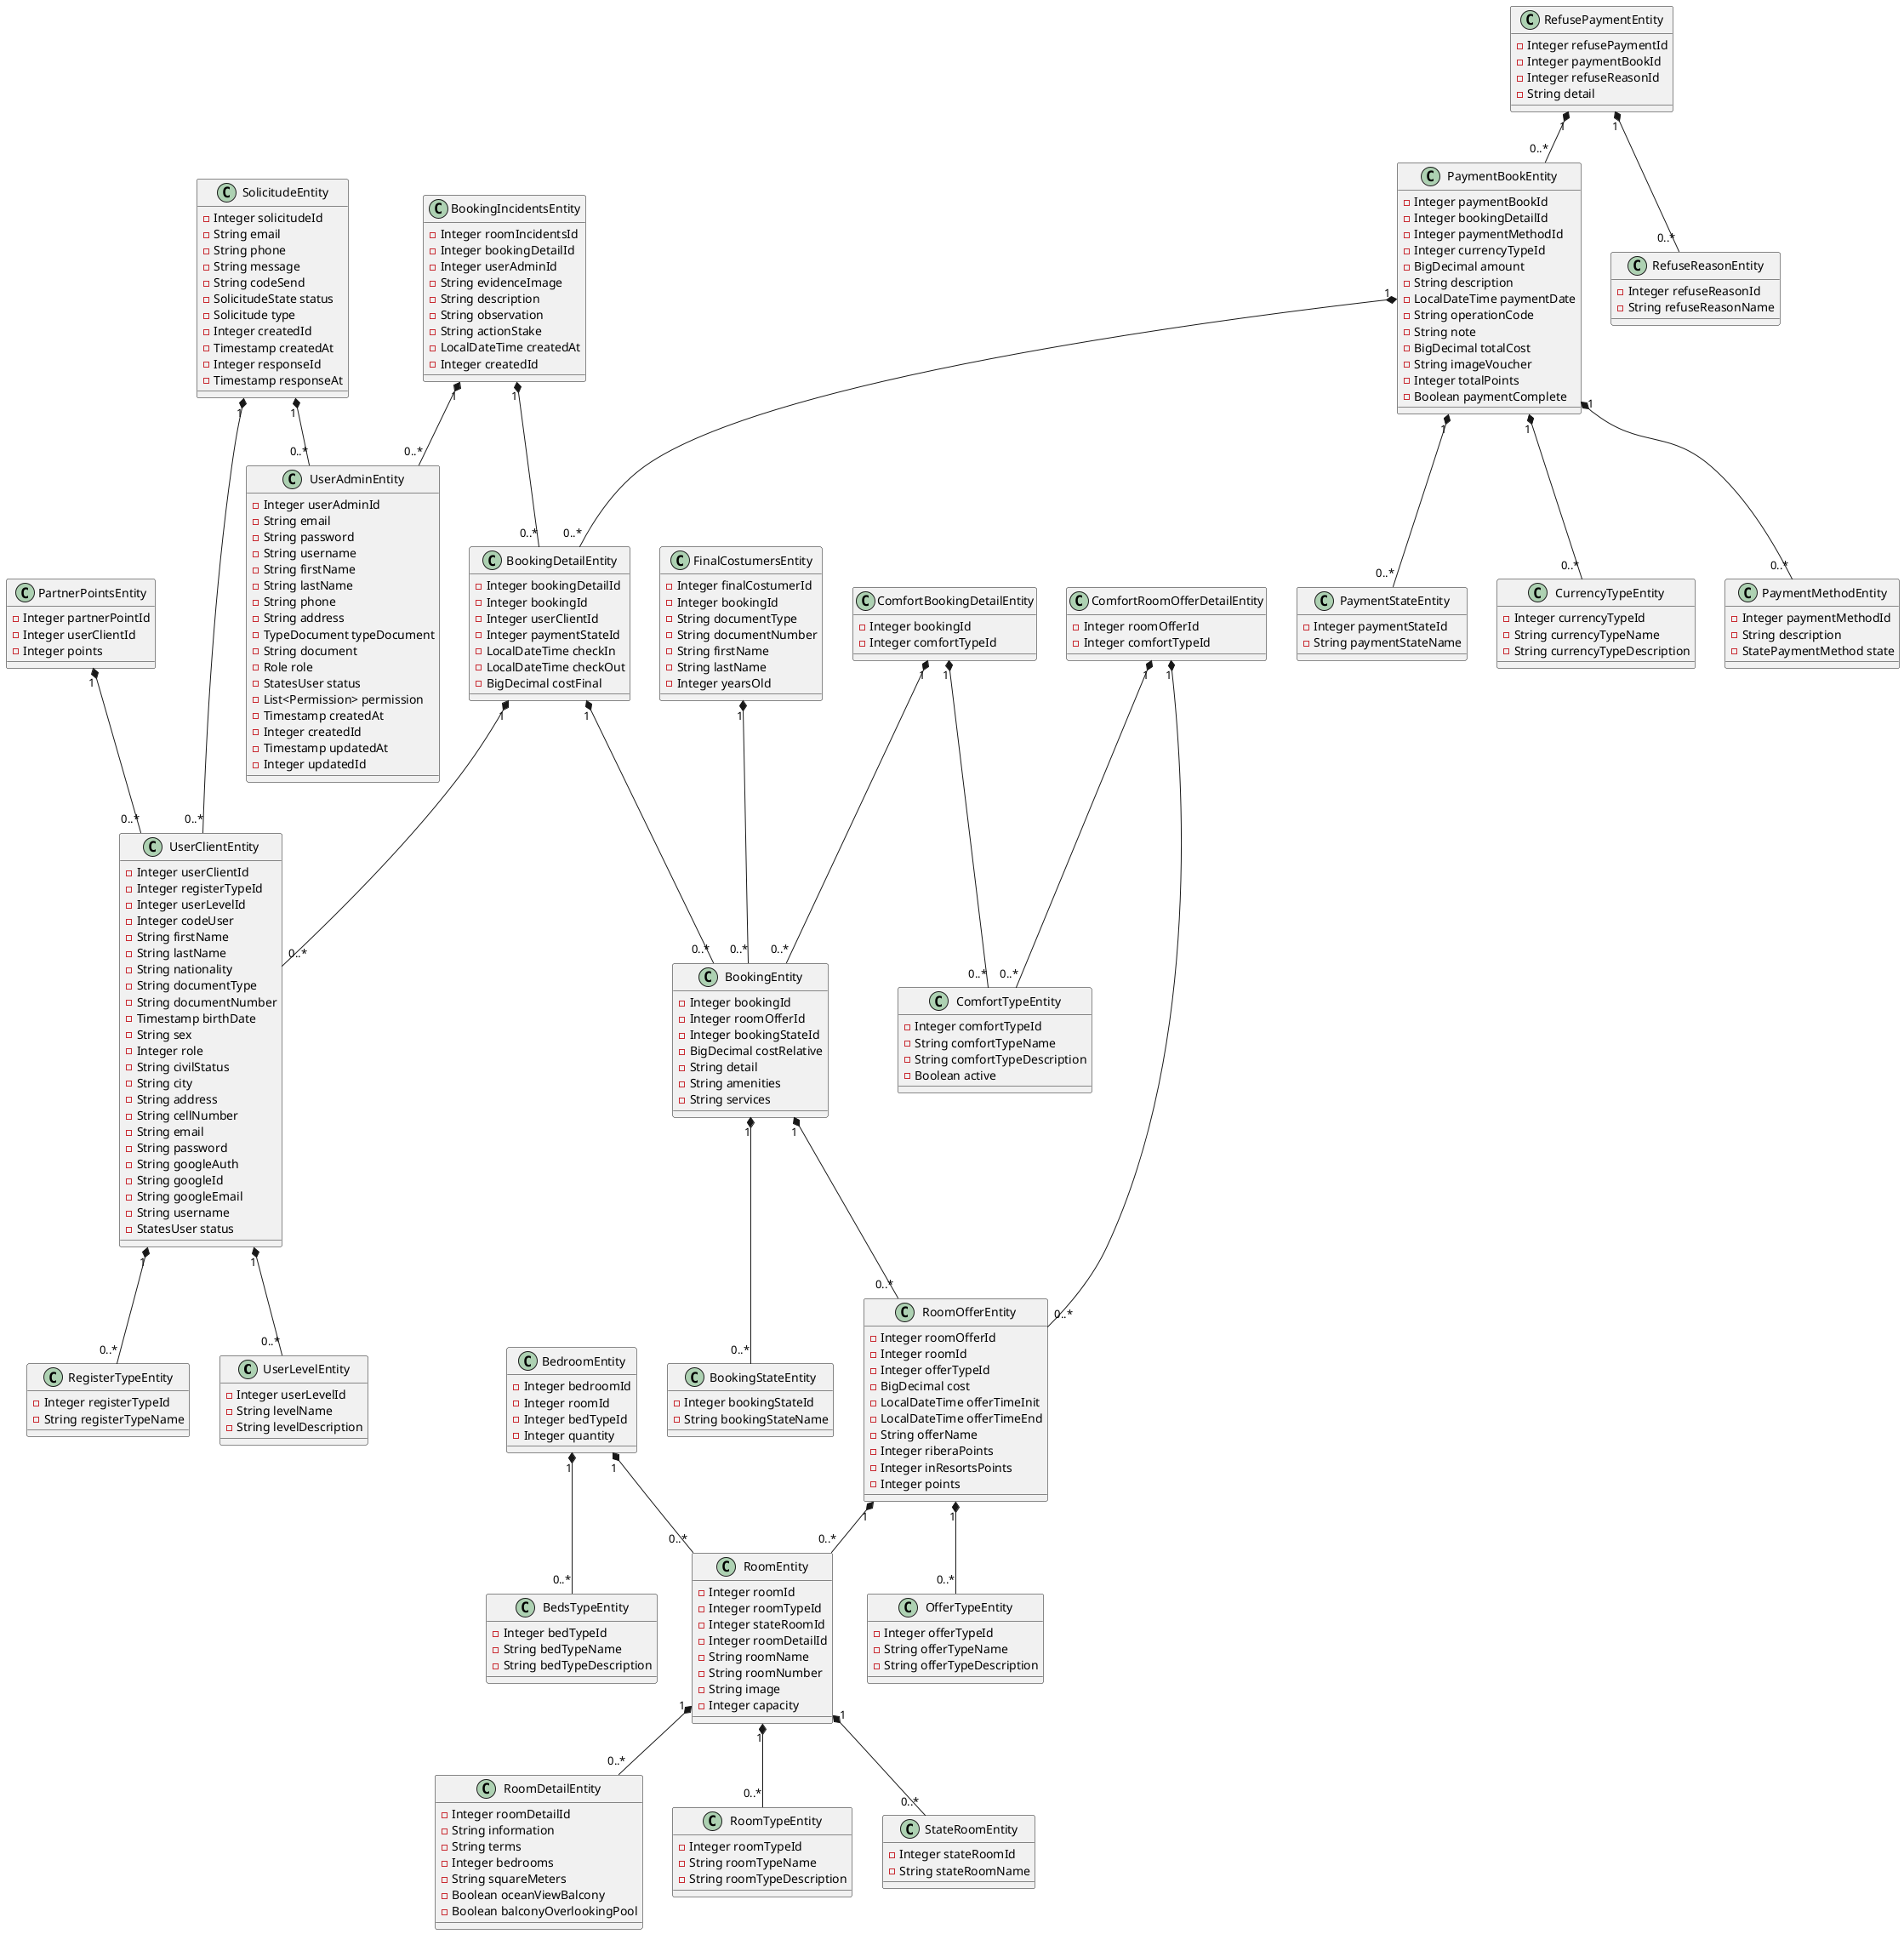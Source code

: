 @startuml

class UserLevelEntity {
    -Integer userLevelId
    -String levelName
    -String levelDescription
}

class RoomDetailEntity {
    -Integer roomDetailId
    -String information
    -String terms
    -Integer bedrooms
    -String squareMeters
    -Boolean oceanViewBalcony
    -Boolean balconyOverlookingPool
}

class RoomTypeEntity {
    -Integer roomTypeId
    -String roomTypeName
    -String roomTypeDescription
}

class StateRoomEntity {
    -Integer stateRoomId
    -String stateRoomName
}

class RoomEntity {
    -Integer roomId
    -Integer roomTypeId
    -Integer stateRoomId
    -Integer roomDetailId
    -String roomName
    -String roomNumber
    -String image
    -Integer capacity
}

class OfferTypeEntity {
    -Integer offerTypeId
    -String offerTypeName
    -String offerTypeDescription
}

class RoomOfferEntity {
    -Integer roomOfferId
    -Integer roomId
    -Integer offerTypeId
    -BigDecimal cost
    -LocalDateTime offerTimeInit
    -LocalDateTime offerTimeEnd
    -String offerName
    -Integer riberaPoints
    -Integer inResortsPoints
    -Integer points
}

class BookingStateEntity {
    -Integer bookingStateId
    -String bookingStateName
}

class BookingEntity {
    -Integer bookingId
    -Integer roomOfferId
    -Integer bookingStateId
    -BigDecimal costRelative
    -String detail
    -String amenities
    -String services
}

class ComfortTypeEntity {
    -Integer comfortTypeId
    -String comfortTypeName
    -String comfortTypeDescription
    -Boolean active
}

class ComfortBookingDetailEntity {
    -Integer bookingId
    -Integer comfortTypeId
}

class FinalCostumersEntity {
    -Integer finalCostumerId
    -Integer bookingId
    -String documentType
    -String documentNumber
    -String firstName
    -String lastName
    -Integer yearsOld
}

class PaymentMethodEntity {
    -Integer paymentMethodId
    -String description
    -StatePaymentMethod state
}

class PaymentStateEntity {
    -Integer paymentStateId
    -String paymentStateName
}

class RegisterTypeEntity {
    -Integer registerTypeId
    -String registerTypeName
}

class UserAdminEntity {
    -Integer userAdminId
    -String email
    -String password
    -String username
    -String firstName
    -String lastName
    -String phone
    -String address
    -TypeDocument typeDocument
    -String document
    -Role role
    -StatesUser status
    -List<Permission> permission
    -Timestamp createdAt
    -Integer createdId
    -Timestamp updatedAt
    -Integer updatedId
}

class UserClientEntity {
    -Integer userClientId
    -Integer registerTypeId
    -Integer userLevelId
    -Integer codeUser
    -String firstName
    -String lastName
    -String nationality
    -String documentType
    -String documentNumber
    -Timestamp birthDate
    -String sex
    -Integer role
    -String civilStatus
    -String city
    -String address
    -String cellNumber
    -String email
    -String password
    -String googleAuth
    -String googleId
    -String googleEmail
    -String username
    -StatesUser status
}

class PartnerPointsEntity {
    -Integer partnerPointId
    -Integer userClientId
    -Integer points
}

class BookingDetailEntity {
    -Integer bookingDetailId
    -Integer bookingId
    -Integer userClientId
    -Integer paymentStateId
    -LocalDateTime checkIn
    -LocalDateTime checkOut
    -BigDecimal costFinal
}

class BookingIncidentsEntity {
    -Integer roomIncidentsId
    -Integer bookingDetailId
    -Integer userAdminId
    -String evidenceImage
    -String description
    -String observation
    -String actionStake
    -LocalDateTime createdAt
    -Integer createdId
}

class RefuseReasonEntity {
    -Integer refuseReasonId
    -String refuseReasonName
}

class CurrencyTypeEntity {
    -Integer currencyTypeId
    -String currencyTypeName
    -String currencyTypeDescription
}

class PaymentBookEntity {
    -Integer paymentBookId
    -Integer bookingDetailId
    -Integer paymentMethodId
    -Integer currencyTypeId
    -BigDecimal amount
    -String description
    -LocalDateTime paymentDate
    -String operationCode
    -String note
    -BigDecimal totalCost
    -String imageVoucher
    -Integer totalPoints
    -Boolean paymentComplete
}

class RefusePaymentEntity {
    -Integer refusePaymentId
    -Integer paymentBookId
    -Integer refuseReasonId
    -String detail
}

class ComfortRoomOfferDetailEntity {
    -Integer roomOfferId
    -Integer comfortTypeId
}

class BedsTypeEntity {
    -Integer bedTypeId
    -String bedTypeName
    -String bedTypeDescription
}

class BedroomEntity {
    -Integer bedroomId
    -Integer roomId
    -Integer bedTypeId
    -Integer quantity
}

class SolicitudeEntity {
    -Integer solicitudeId
    -String email
    -String phone
    -String message
    -String codeSend
    -SolicitudeState status
    -Solicitude type
    -Integer createdId
    -Timestamp createdAt
    -Integer responseId
    -Timestamp responseAt
}

PartnerPointsEntity "1" *-- "0..*" UserClientEntity

UserClientEntity "1" *-- "0..*" RegisterTypeEntity
UserClientEntity "1" *-- "0..*" UserLevelEntity

BookingEntity "1" *-- "0..*" BookingStateEntity
BookingEntity "1" *-- "0..*" RoomOfferEntity
ComfortBookingDetailEntity "1" *-- "0..*" BookingEntity
ComfortBookingDetailEntity "1" *-- "0..*" ComfortTypeEntity

BookingIncidentsEntity "1" *-- "0..*" BookingDetailEntity

RoomOfferEntity "1" *-- "0..*" RoomEntity
RoomOfferEntity "1" *-- "0..*" OfferTypeEntity

ComfortRoomOfferDetailEntity  "1" *-- "0..*" RoomOfferEntity
ComfortRoomOfferDetailEntity  "1" *-- "0..*" ComfortTypeEntity

BookingDetailEntity "1" *-- "0..*" UserClientEntity
BookingDetailEntity "1" *-- "0..*" BookingEntity

PaymentBookEntity "1" *-- "0..*" PaymentMethodEntity
PaymentBookEntity "1" *-- "0..*" PaymentStateEntity
PaymentBookEntity "1" *-- "0..*" BookingDetailEntity
PaymentBookEntity "1" *-- "0..*" CurrencyTypeEntity

BedroomEntity "1" *-- "0..*" RoomEntity
BedroomEntity "1" *-- "0..*" BedsTypeEntity

RoomEntity "1" *-- "0..*" RoomTypeEntity
RoomEntity "1" *-- "0..*" StateRoomEntity
RoomEntity "1" *-- "0..*" RoomDetailEntity

RefusePaymentEntity "1" *-- "0..*" PaymentBookEntity
RefusePaymentEntity "1" *-- "0..*" RefuseReasonEntity

FinalCostumersEntity "1" *-- "0..*" BookingEntity

SolicitudeEntity "1" *-- "0..*" UserAdminEntity
SolicitudeEntity "1" *-- "0..*" UserClientEntity

BookingIncidentsEntity "1" *-- "0..*" UserAdminEntity

@enduml